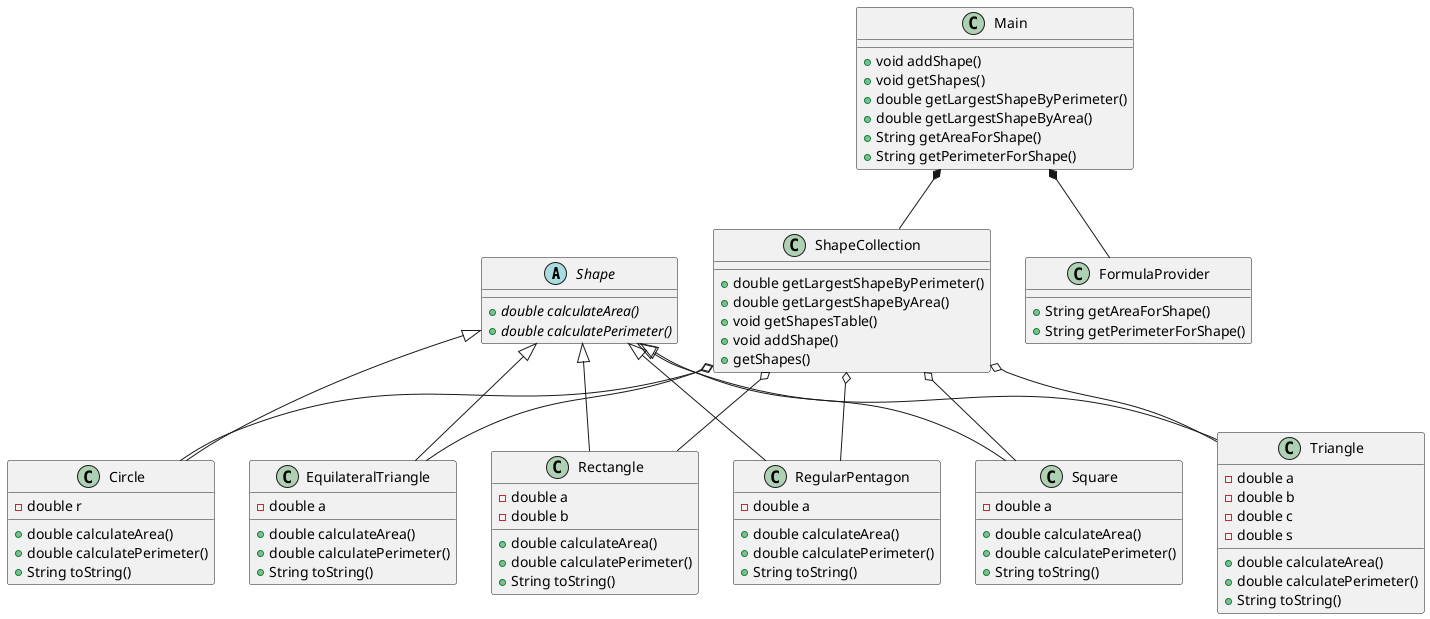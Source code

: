 @startuml
Shape <|-- Circle
Shape <|-- EquilateralTriangle
Shape <|-- Rectangle
Shape <|-- RegularPentagon
Shape <|-- Square
Shape <|-- Triangle

abstract class Shape {
  + {abstract} double calculateArea()
  + {abstract} double calculatePerimeter()
}

class Circle {
  - {field} double r
  + double calculateArea()
  + double calculatePerimeter()
  + String toString()
}
class EquilateralTriangle{
  - {field} double a
  + double calculateArea()
  + double calculatePerimeter()
  + String toString()
}
class Rectangle{
  - {field} double a
  - {field} double b
  + double calculateArea()
  + double calculatePerimeter()
  + String toString()
}
class RegularPentagon{
  - {field} double a
  + double calculateArea()
  + double calculatePerimeter()
  + String toString()
}
class Square{
  - {field} double a
  + double calculateArea()
  + double calculatePerimeter()
  + String toString()
}
class Triangle{
  - {field} double a
  - {field} double b
  - {field} double c
  - {field} double s
  + double calculateArea()
  + double calculatePerimeter()
  + String toString()
}

ShapeCollection o-- Circle
ShapeCollection o-- EquilateralTriangle
ShapeCollection o-- Rectangle
ShapeCollection o-- RegularPentagon
ShapeCollection o-- Square
ShapeCollection o-- Triangle

class ShapeCollection {
  + double getLargestShapeByPerimeter()
  + double getLargestShapeByArea()
  + void getShapesTable()
  + void addShape()
  + getShapes()
}

Main *-- ShapeCollection
Main *-- FormulaProvider

class Main{
  + void addShape()
  + void getShapes()
  + double getLargestShapeByPerimeter()
  + double getLargestShapeByArea()
  + String getAreaForShape()
  + String getPerimeterForShape()
}

class FormulaProvider {
  + String getAreaForShape()
  + String getPerimeterForShape()
}

@enduml